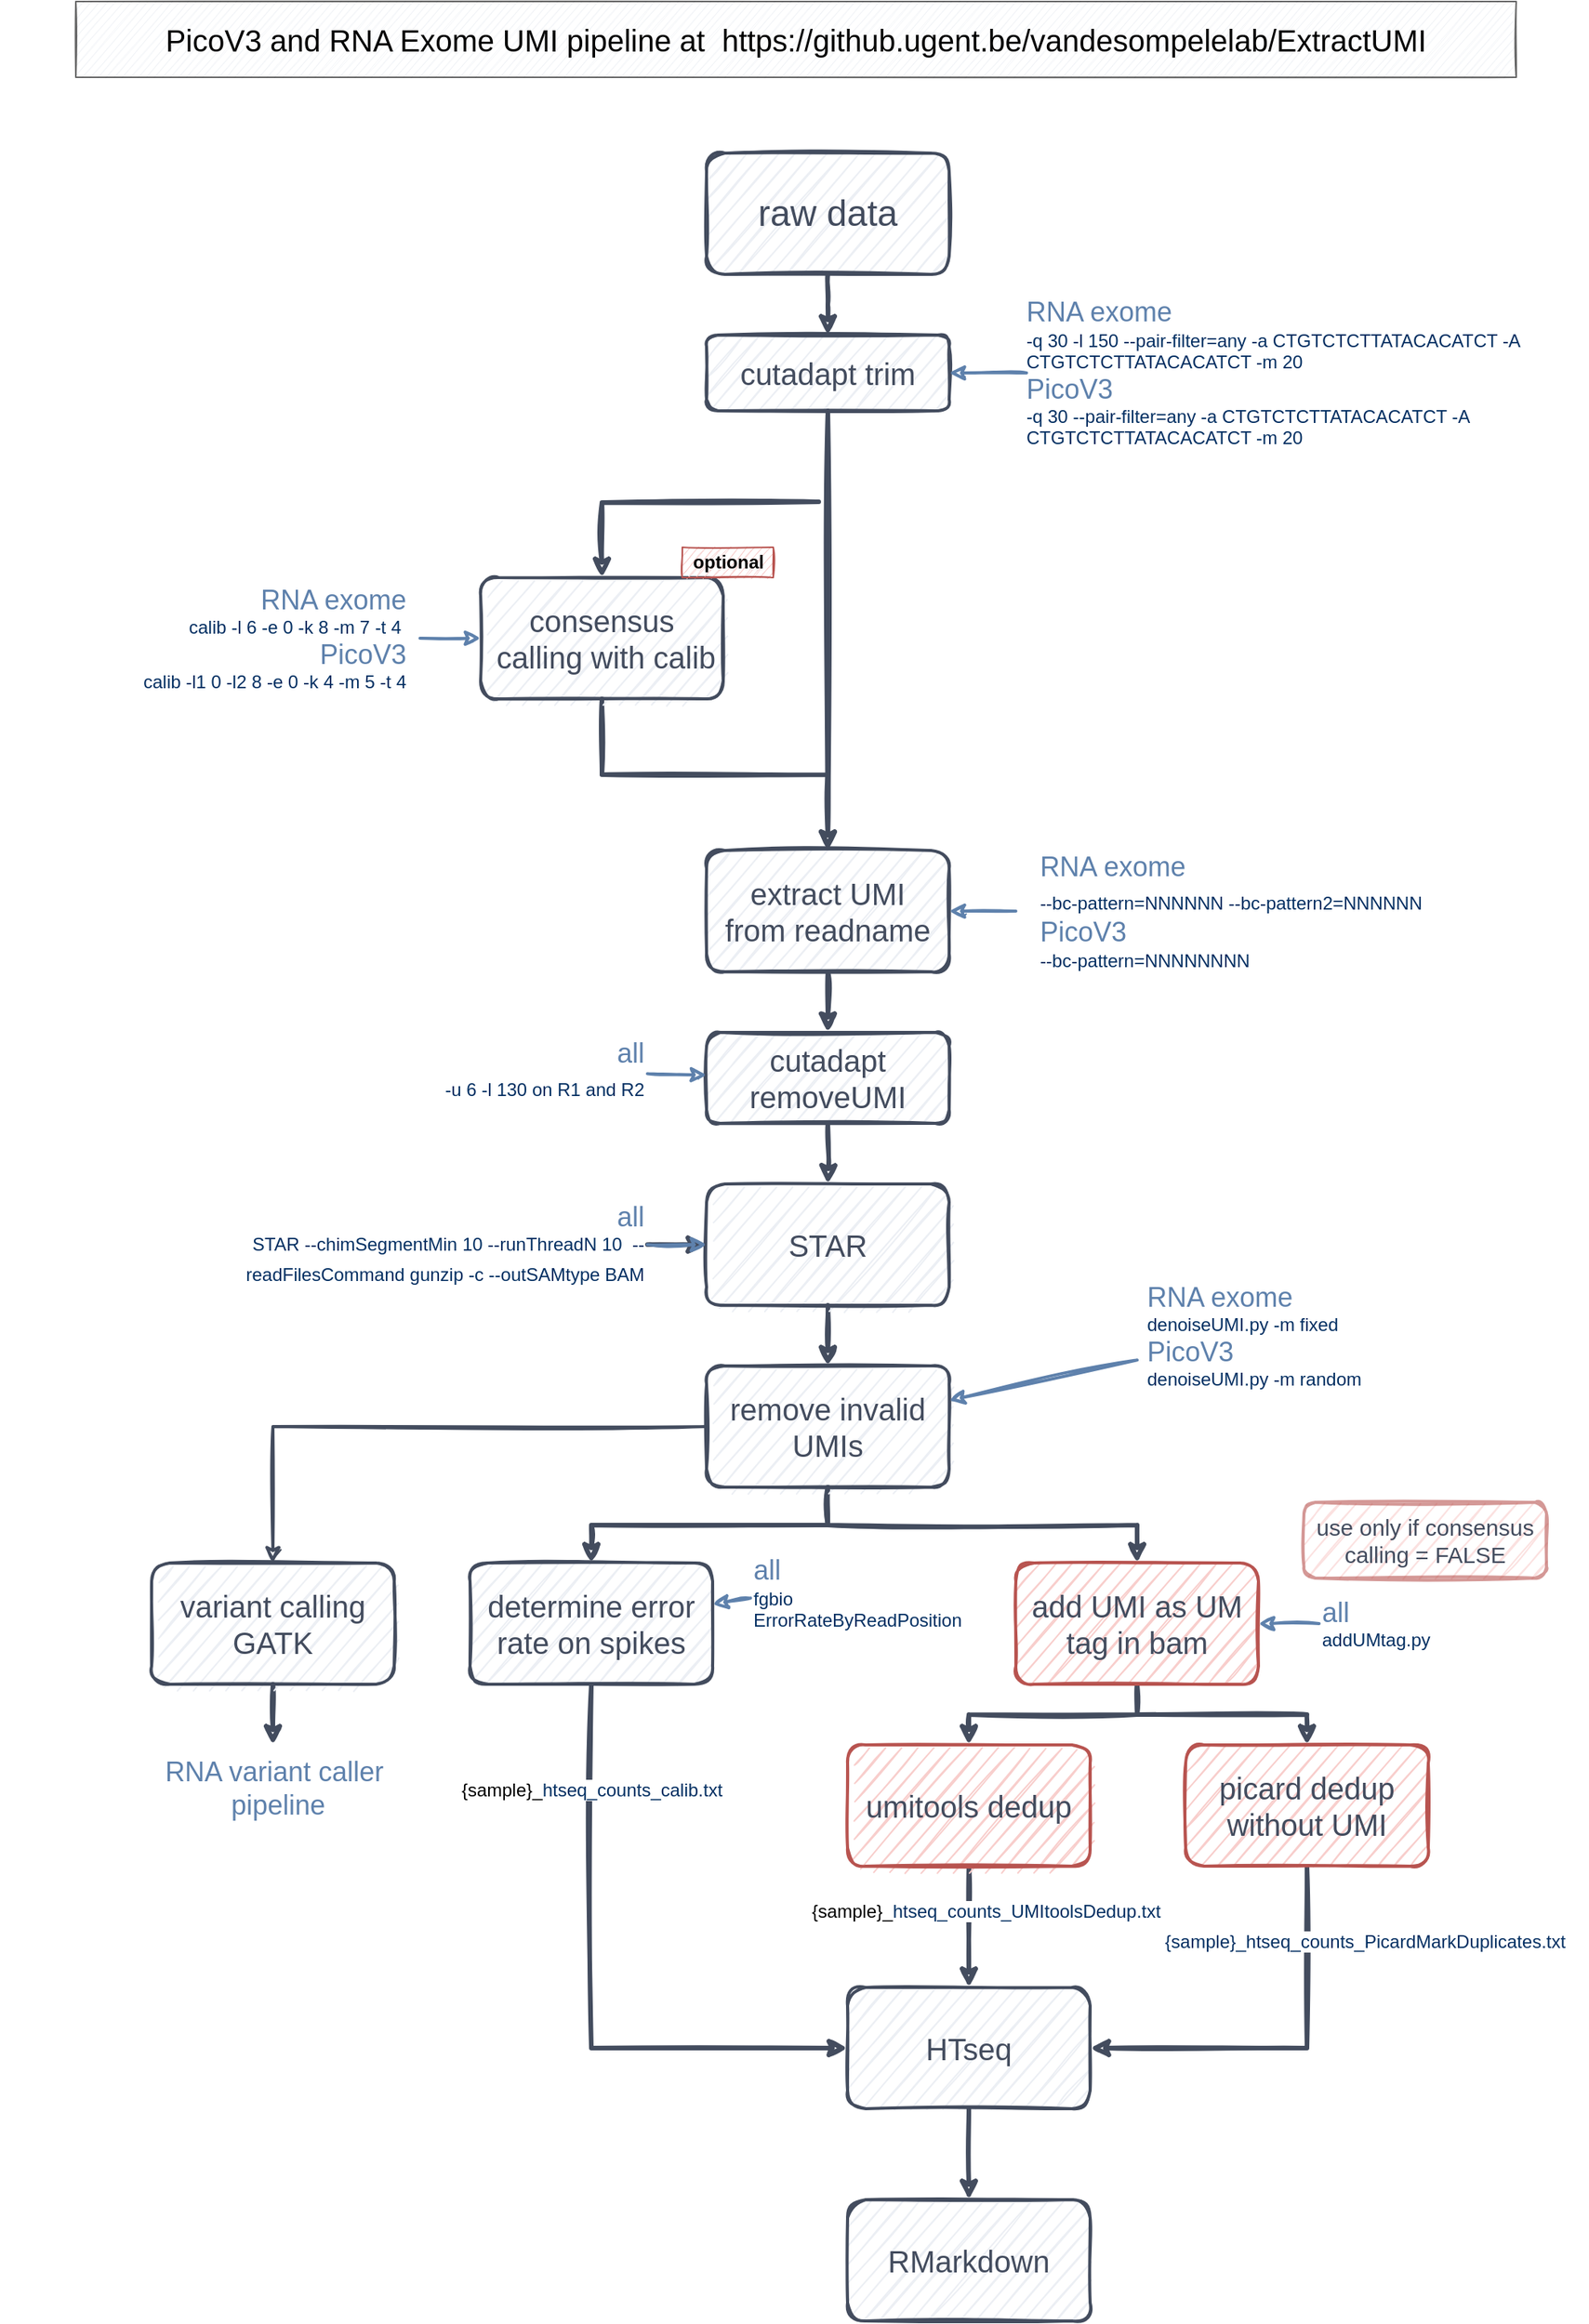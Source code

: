 <mxfile version="14.8.0" type="device"><diagram id="WmMhaTEQJ4f7P7iaBM19" name="Page-1"><mxGraphModel dx="2781" dy="2239" grid="1" gridSize="10" guides="1" tooltips="1" connect="1" arrows="1" fold="1" page="1" pageScale="1" pageWidth="827" pageHeight="1169" math="0" shadow="0"><root><mxCell id="0"/><mxCell id="1" parent="0"/><mxCell id="D7OcOTxcOcPab-SzomCK-5" value="" style="edgeStyle=orthogonalEdgeStyle;rounded=0;sketch=1;orthogonalLoop=1;jettySize=auto;html=1;strokeColor=#434C5E;strokeWidth=3;" parent="1" target="D7OcOTxcOcPab-SzomCK-4" edge="1"><mxGeometry relative="1" as="geometry"><mxPoint x="320" y="240" as="sourcePoint"/></mxGeometry></mxCell><mxCell id="D7OcOTxcOcPab-SzomCK-16" style="edgeStyle=orthogonalEdgeStyle;rounded=0;sketch=1;orthogonalLoop=1;jettySize=auto;html=1;entryX=0.5;entryY=0;entryDx=0;entryDy=0;strokeColor=#434C5E;strokeWidth=3;exitX=0.5;exitY=1;exitDx=0;exitDy=0;" parent="1" source="D7OcOTxcOcPab-SzomCK-24" target="D7OcOTxcOcPab-SzomCK-6" edge="1"><mxGeometry relative="1" as="geometry"><mxPoint x="326" y="170" as="sourcePoint"/></mxGeometry></mxCell><mxCell id="D7OcOTxcOcPab-SzomCK-1" value="&lt;font style=&quot;font-size: 24px&quot; color=&quot;#434C5E&quot;&gt;raw data&lt;/font&gt;" style="rounded=1;whiteSpace=wrap;html=1;strokeWidth=2;glass=0;shadow=0;sketch=1;fillColor=#eceff4;strokeColor=#434c5e;" parent="1" vertex="1"><mxGeometry x="246" y="10" width="160" height="80" as="geometry"/></mxCell><mxCell id="D7OcOTxcOcPab-SzomCK-7" value="" style="edgeStyle=orthogonalEdgeStyle;rounded=0;sketch=1;orthogonalLoop=1;jettySize=auto;html=1;strokeColor=#434C5E;strokeWidth=3;" parent="1" source="D7OcOTxcOcPab-SzomCK-4" target="D7OcOTxcOcPab-SzomCK-6" edge="1"><mxGeometry relative="1" as="geometry"/></mxCell><mxCell id="D7OcOTxcOcPab-SzomCK-4" value="&lt;font color=&quot;#434c5e&quot; style=&quot;font-size: 20px&quot;&gt;consensus&lt;br&gt;&amp;nbsp;calling&amp;nbsp;with calib&lt;/font&gt;" style="rounded=1;whiteSpace=wrap;html=1;strokeWidth=2;glass=0;shadow=0;sketch=1;fillColor=#eceff4;strokeColor=#434c5e;" parent="1" vertex="1"><mxGeometry x="97" y="290" width="160" height="80" as="geometry"/></mxCell><mxCell id="D7OcOTxcOcPab-SzomCK-9" value="" style="edgeStyle=orthogonalEdgeStyle;rounded=0;sketch=1;orthogonalLoop=1;jettySize=auto;html=1;strokeColor=#434C5E;strokeWidth=3;" parent="1" source="D7OcOTxcOcPab-SzomCK-6" target="D7OcOTxcOcPab-SzomCK-8" edge="1"><mxGeometry relative="1" as="geometry"/></mxCell><mxCell id="D7OcOTxcOcPab-SzomCK-6" value="&lt;font style=&quot;font-size: 20px&quot; color=&quot;#434C5E&quot;&gt;extract UMI&lt;br&gt;from readname&lt;br&gt;&lt;/font&gt;" style="rounded=1;whiteSpace=wrap;html=1;strokeWidth=2;glass=0;shadow=0;sketch=1;fillColor=#eceff4;strokeColor=#434c5e;" parent="1" vertex="1"><mxGeometry x="246" y="470" width="160" height="80" as="geometry"/></mxCell><mxCell id="D7OcOTxcOcPab-SzomCK-8" value="&lt;font style=&quot;font-size: 20px&quot; color=&quot;#434C5E&quot;&gt;cutadapt removeUMI&lt;br&gt;&lt;/font&gt;" style="rounded=1;whiteSpace=wrap;html=1;strokeWidth=2;glass=0;shadow=0;sketch=1;fillColor=#eceff4;strokeColor=#434c5e;" parent="1" vertex="1"><mxGeometry x="246" y="590" width="160" height="60" as="geometry"/></mxCell><mxCell id="D7OcOTxcOcPab-SzomCK-70" style="edgeStyle=orthogonalEdgeStyle;rounded=0;sketch=1;orthogonalLoop=1;jettySize=auto;html=1;entryX=0.5;entryY=0;entryDx=0;entryDy=0;strokeColor=#434C5E;strokeWidth=3;" parent="1" source="D7OcOTxcOcPab-SzomCK-10" target="D7OcOTxcOcPab-SzomCK-12" edge="1"><mxGeometry relative="1" as="geometry"/></mxCell><mxCell id="D7OcOTxcOcPab-SzomCK-10" value="&lt;font style=&quot;font-size: 20px&quot; color=&quot;#434C5E&quot;&gt;STAR&lt;br&gt;&lt;/font&gt;" style="rounded=1;whiteSpace=wrap;html=1;strokeWidth=2;glass=0;shadow=0;sketch=1;fillColor=#eceff4;strokeColor=#434c5e;" parent="1" vertex="1"><mxGeometry x="246" y="690" width="160" height="80" as="geometry"/></mxCell><mxCell id="D7OcOTxcOcPab-SzomCK-15" value="" style="edgeStyle=orthogonalEdgeStyle;rounded=0;sketch=1;orthogonalLoop=1;jettySize=auto;html=1;strokeColor=#434C5E;strokeWidth=3;" parent="1" source="D7OcOTxcOcPab-SzomCK-12" target="D7OcOTxcOcPab-SzomCK-14" edge="1"><mxGeometry relative="1" as="geometry"/></mxCell><mxCell id="D7OcOTxcOcPab-SzomCK-47" value="" style="edgeStyle=orthogonalEdgeStyle;rounded=0;sketch=1;orthogonalLoop=1;jettySize=auto;html=1;strokeColor=#434C5E;strokeWidth=3;exitX=0.5;exitY=1;exitDx=0;exitDy=0;" parent="1" source="D7OcOTxcOcPab-SzomCK-12" target="D7OcOTxcOcPab-SzomCK-46" edge="1"><mxGeometry relative="1" as="geometry"/></mxCell><mxCell id="D7OcOTxcOcPab-SzomCK-53" style="edgeStyle=orthogonalEdgeStyle;rounded=0;sketch=1;orthogonalLoop=1;jettySize=auto;html=1;entryX=0.5;entryY=0;entryDx=0;entryDy=0;strokeColor=#434C5E;strokeWidth=3;exitX=0.5;exitY=1;exitDx=0;exitDy=0;" parent="1" source="D7OcOTxcOcPab-SzomCK-46" target="D7OcOTxcOcPab-SzomCK-52" edge="1"><mxGeometry relative="1" as="geometry"/></mxCell><mxCell id="D7OcOTxcOcPab-SzomCK-68" style="edgeStyle=orthogonalEdgeStyle;rounded=0;sketch=1;orthogonalLoop=1;jettySize=auto;html=1;entryX=0.5;entryY=0;entryDx=0;entryDy=0;strokeColor=#434C5E;strokeWidth=2;" parent="1" source="D7OcOTxcOcPab-SzomCK-12" target="D7OcOTxcOcPab-SzomCK-67" edge="1"><mxGeometry relative="1" as="geometry"/></mxCell><mxCell id="D7OcOTxcOcPab-SzomCK-12" value="&lt;font style=&quot;font-size: 20px&quot; color=&quot;#434C5E&quot;&gt;remove invalid UMIs&lt;br&gt;&lt;/font&gt;" style="rounded=1;whiteSpace=wrap;html=1;strokeWidth=2;glass=0;shadow=0;sketch=1;fillColor=#eceff4;strokeColor=#434c5e;" parent="1" vertex="1"><mxGeometry x="246" y="810" width="160" height="80" as="geometry"/></mxCell><mxCell id="D7OcOTxcOcPab-SzomCK-58" style="edgeStyle=orthogonalEdgeStyle;rounded=0;sketch=1;orthogonalLoop=1;jettySize=auto;html=1;entryX=0;entryY=0.5;entryDx=0;entryDy=0;strokeColor=#434C5E;strokeWidth=3;exitX=0.5;exitY=1;exitDx=0;exitDy=0;" parent="1" source="D7OcOTxcOcPab-SzomCK-14" target="D7OcOTxcOcPab-SzomCK-54" edge="1"><mxGeometry relative="1" as="geometry"/></mxCell><mxCell id="D7OcOTxcOcPab-SzomCK-14" value="&lt;font style=&quot;font-size: 20px&quot; color=&quot;#434C5E&quot;&gt;determine error rate on spikes&lt;br&gt;&lt;/font&gt;" style="rounded=1;whiteSpace=wrap;html=1;strokeWidth=2;glass=0;shadow=0;sketch=1;fillColor=#eceff4;strokeColor=#434c5e;" parent="1" vertex="1"><mxGeometry x="90" y="940" width="160" height="80" as="geometry"/></mxCell><mxCell id="D7OcOTxcOcPab-SzomCK-36" style="endArrow=classic;html=1;strokeWidth=2;fillColor=#ECEFF4;strokeColor=#5E81AC;sketch=1;" parent="1" source="D7OcOTxcOcPab-SzomCK-22" target="D7OcOTxcOcPab-SzomCK-6" edge="1"><mxGeometry relative="1" as="geometry"/></mxCell><mxCell id="D7OcOTxcOcPab-SzomCK-22" value="&lt;div style=&quot;text-align: left&quot;&gt;&lt;span style=&quot;font-size: 18px ; color: rgb(94 , 129 , 172)&quot;&gt;RNA exome&lt;/span&gt;&lt;/div&gt;&lt;font style=&quot;font-size: 18px&quot; color=&quot;#5e81ac&quot;&gt;&lt;div style=&quot;text-align: left&quot;&gt;&lt;span style=&quot;color: rgb(3 , 47 , 98) ; font-family: , &amp;#34;consolas&amp;#34; , &amp;#34;liberation mono&amp;#34; , &amp;#34;menlo&amp;#34; , monospace ; font-size: 12px ; background-color: rgb(255 , 255 , 255)&quot;&gt;--bc-pattern=NNNNNN --bc-pattern2=NNNNNN &lt;/span&gt;&lt;br&gt;&lt;/div&gt;&lt;font style=&quot;font-size: 18px&quot;&gt;&lt;div style=&quot;text-align: left&quot;&gt;PicoV3&lt;/div&gt;&lt;/font&gt;&lt;span style=&quot;background-color: rgb(255 , 255 , 255)&quot;&gt;&lt;div style=&quot;text-align: left&quot;&gt;&lt;/div&gt;&lt;/span&gt;&lt;/font&gt;&lt;span style=&quot;color: rgb(3 , 47 , 98) ; font-family: , &amp;#34;consolas&amp;#34; , &amp;#34;liberation mono&amp;#34; , &amp;#34;menlo&amp;#34; , monospace ; background-color: rgb(255 , 255 , 255)&quot;&gt;&lt;div style=&quot;text-align: left&quot;&gt;--bc-pattern=NNNNNNNN&lt;/div&gt;&lt;/span&gt;" style="text;html=1;strokeColor=none;fillColor=none;align=right;verticalAlign=middle;whiteSpace=wrap;rounded=0;shadow=0;glass=0;sketch=1;" parent="1" vertex="1"><mxGeometry x="450" y="470" width="270" height="80" as="geometry"/></mxCell><mxCell id="D7OcOTxcOcPab-SzomCK-35" style="endArrow=classic;html=1;strokeWidth=2;fillColor=#ECEFF4;strokeColor=#5E81AC;sketch=1;" parent="1" source="D7OcOTxcOcPab-SzomCK-23" target="D7OcOTxcOcPab-SzomCK-8" edge="1"><mxGeometry relative="1" as="geometry"/></mxCell><mxCell id="D7OcOTxcOcPab-SzomCK-23" value="&lt;font color=&quot;#5e81ac&quot; size=&quot;4&quot;&gt;&lt;span&gt;all&lt;br&gt;&lt;/span&gt;&lt;/font&gt;&lt;span style=&quot;color: rgb(3 , 47 , 98) ; font-family: , &amp;#34;consolas&amp;#34; , &amp;#34;liberation mono&amp;#34; , &amp;#34;menlo&amp;#34; , monospace ; background-color: rgb(255 , 255 , 255)&quot;&gt;-u 6 -l 130 on R1 and R2&lt;/span&gt;&lt;font color=&quot;#5e81ac&quot; size=&quot;4&quot;&gt;&lt;span&gt;&lt;br&gt;&lt;/span&gt;&lt;/font&gt;" style="text;html=1;strokeColor=none;fillColor=none;align=right;verticalAlign=middle;whiteSpace=wrap;rounded=0;shadow=0;glass=0;sketch=1;" parent="1" vertex="1"><mxGeometry x="17" y="590" width="190" height="50" as="geometry"/></mxCell><mxCell id="D7OcOTxcOcPab-SzomCK-24" value="&lt;font style=&quot;font-size: 20px&quot; color=&quot;#434C5E&quot;&gt;cutadapt trim&lt;br&gt;&lt;/font&gt;" style="rounded=1;whiteSpace=wrap;html=1;strokeWidth=2;glass=0;shadow=0;sketch=1;fillColor=#eceff4;strokeColor=#434c5e;" parent="1" vertex="1"><mxGeometry x="246" y="130" width="160" height="50" as="geometry"/></mxCell><mxCell id="D7OcOTxcOcPab-SzomCK-34" style="endArrow=classic;html=1;strokeWidth=2;fillColor=#ECEFF4;strokeColor=#5E81AC;sketch=1;" parent="1" source="D7OcOTxcOcPab-SzomCK-30" target="D7OcOTxcOcPab-SzomCK-24" edge="1"><mxGeometry relative="1" as="geometry"/></mxCell><mxCell id="D7OcOTxcOcPab-SzomCK-30" value="&lt;div&gt;&lt;div style=&quot;text-align: left&quot;&gt;&lt;span style=&quot;color: rgb(94 , 129 , 172) ; font-size: 18px&quot;&gt;RNA exome&lt;/span&gt;&lt;/div&gt;&lt;/div&gt;&lt;span style=&quot;color: rgb(3 , 47 , 98) ; font-family: , &amp;#34;consolas&amp;#34; , &amp;#34;liberation mono&amp;#34; , &amp;#34;menlo&amp;#34; , monospace ; background-color: rgb(255 , 255 , 255)&quot;&gt;&lt;div style=&quot;text-align: left&quot;&gt;-q 30 -l 150 --pair-filter=any -a CTGTCTCTTATACACATCT -A CTGTCTCTTATACACATCT -m 20&lt;/div&gt;&lt;/span&gt;&lt;font style=&quot;font-size: 18px&quot; color=&quot;#5e81ac&quot;&gt;&lt;font style=&quot;font-size: 18px&quot;&gt;&lt;div style=&quot;text-align: left&quot;&gt;PicoV3&lt;/div&gt;&lt;/font&gt;&lt;span style=&quot;background-color: rgb(255 , 255 , 255)&quot;&gt;&lt;div&gt;&lt;/div&gt;&lt;/span&gt;&lt;/font&gt;&lt;span style=&quot;color: rgb(3 , 47 , 98) ; font-family: , &amp;#34;consolas&amp;#34; , &amp;#34;liberation mono&amp;#34; , &amp;#34;menlo&amp;#34; , monospace ; background-color: rgb(255 , 255 , 255)&quot;&gt;&lt;div&gt;&lt;div style=&quot;text-align: left&quot;&gt;-q 30 --pair-filter=any -a CTGTCTCTTATACACATCT -A CTGTCTCTTATACACATCT -m 20&lt;/div&gt;&lt;/div&gt;&lt;/span&gt;" style="text;html=1;strokeColor=none;fillColor=none;align=right;verticalAlign=middle;whiteSpace=wrap;rounded=0;shadow=0;glass=0;sketch=1;" parent="1" vertex="1"><mxGeometry x="457" y="115" width="370" height="80" as="geometry"/></mxCell><mxCell id="D7OcOTxcOcPab-SzomCK-33" style="edgeStyle=orthogonalEdgeStyle;rounded=0;sketch=1;orthogonalLoop=1;jettySize=auto;html=1;entryX=0;entryY=0.5;entryDx=0;entryDy=0;strokeColor=#434C5E;strokeWidth=3;" parent="1" source="D7OcOTxcOcPab-SzomCK-31" target="D7OcOTxcOcPab-SzomCK-10" edge="1"><mxGeometry relative="1" as="geometry"/></mxCell><mxCell id="D7OcOTxcOcPab-SzomCK-45" value="" style="endArrow=classic;html=1;strokeWidth=2;fillColor=#ECEFF4;strokeColor=#5E81AC;sketch=1;" parent="1" source="D7OcOTxcOcPab-SzomCK-31" target="D7OcOTxcOcPab-SzomCK-10" edge="1"><mxGeometry relative="1" as="geometry"/></mxCell><mxCell id="D7OcOTxcOcPab-SzomCK-31" value="&lt;div&gt;&lt;font color=&quot;#5e81ac&quot; size=&quot;4&quot;&gt;&lt;span&gt;all&lt;/span&gt;&lt;/font&gt;&lt;/div&gt;&lt;div&gt;&lt;span style=&quot;color: rgb(3 , 47 , 98) ; font-family: , &amp;#34;consolas&amp;#34; , &amp;#34;liberation mono&amp;#34; , &amp;#34;menlo&amp;#34; , monospace ; background-color: rgb(255 , 255 , 255)&quot;&gt;STAR --chimSegmentMin 10 --runThreadN 10 &amp;nbsp;--readFilesCommand gunzip -c --outSAMtype BAM&lt;/span&gt;&lt;font color=&quot;#5e81ac&quot; size=&quot;4&quot;&gt;&lt;span&gt;&lt;br&gt;&lt;/span&gt;&lt;/font&gt;&lt;/div&gt;" style="text;html=1;strokeColor=none;fillColor=none;align=right;verticalAlign=middle;whiteSpace=wrap;rounded=0;shadow=0;glass=0;sketch=1;" parent="1" vertex="1"><mxGeometry x="-133" y="690" width="340" height="80" as="geometry"/></mxCell><mxCell id="D7OcOTxcOcPab-SzomCK-40" style="endArrow=classic;html=1;strokeWidth=2;fillColor=#ECEFF4;strokeColor=#5E81AC;sketch=1;" parent="1" source="D7OcOTxcOcPab-SzomCK-39" target="D7OcOTxcOcPab-SzomCK-12" edge="1"><mxGeometry relative="1" as="geometry"/></mxCell><mxCell id="D7OcOTxcOcPab-SzomCK-39" value="&lt;div&gt;&lt;div style=&quot;text-align: left&quot;&gt;&lt;span style=&quot;color: rgb(94 , 129 , 172) ; font-size: 18px&quot;&gt;RNA exome&lt;/span&gt;&lt;/div&gt;&lt;/div&gt;&lt;span style=&quot;color: rgb(3 , 47 , 98) ; font-family: , &amp;#34;consolas&amp;#34; , &amp;#34;liberation mono&amp;#34; , &amp;#34;menlo&amp;#34; , monospace ; background-color: rgb(255 , 255 , 255)&quot;&gt;&lt;div style=&quot;text-align: left&quot;&gt;denoiseUMI.py -m fixed&lt;/div&gt;&lt;/span&gt;&lt;font style=&quot;font-size: 18px&quot; color=&quot;#5e81ac&quot;&gt;&lt;font style=&quot;font-size: 18px&quot;&gt;&lt;div style=&quot;text-align: left&quot;&gt;PicoV3&lt;/div&gt;&lt;/font&gt;&lt;span style=&quot;background-color: rgb(255 , 255 , 255)&quot;&gt;&lt;div&gt;&lt;/div&gt;&lt;/span&gt;&lt;/font&gt;&lt;span style=&quot;color: rgb(3 , 47 , 98) ; font-family: , &amp;#34;consolas&amp;#34; , &amp;#34;liberation mono&amp;#34; , &amp;#34;menlo&amp;#34; , monospace ; background-color: rgb(255 , 255 , 255)&quot;&gt;&lt;div&gt;&lt;div style=&quot;text-align: left&quot;&gt;denoiseUMI.py -m random&lt;/div&gt;&lt;/div&gt;&lt;/span&gt;" style="text;html=1;strokeColor=none;fillColor=none;align=right;verticalAlign=middle;whiteSpace=wrap;rounded=0;shadow=0;glass=0;sketch=1;" parent="1" vertex="1"><mxGeometry x="530" y="750" width="150" height="80" as="geometry"/></mxCell><mxCell id="D7OcOTxcOcPab-SzomCK-42" style="endArrow=classic;html=1;strokeWidth=2;fillColor=#ECEFF4;strokeColor=#5E81AC;sketch=1;" parent="1" target="D7OcOTxcOcPab-SzomCK-4" edge="1"><mxGeometry relative="1" as="geometry"><mxPoint x="57" y="330" as="sourcePoint"/></mxGeometry></mxCell><mxCell id="D7OcOTxcOcPab-SzomCK-41" value="&lt;div&gt;&lt;span style=&quot;font-size: 18px ; color: rgb(94 , 129 , 172)&quot;&gt;RNA exome&lt;/span&gt;&lt;/div&gt;&lt;font&gt;&lt;div&gt;&lt;span style=&quot;background-color: rgb(255 , 255 , 255)&quot;&gt;&lt;font color=&quot;#032f62&quot;&gt;calib&amp;nbsp;&lt;span&gt;-l 6 -e 0 -k 8 -m 7 -t 4&lt;/span&gt;&amp;nbsp;&lt;/font&gt;&lt;/span&gt;&lt;br&gt;&lt;/div&gt;&lt;font style=&quot;color: rgb(94 , 129 , 172) ; font-size: 18px&quot;&gt;&lt;div&gt;PicoV3&lt;/div&gt;&lt;/font&gt;&lt;span style=&quot;color: rgb(94 , 129 , 172) ; font-size: 18px ; background-color: rgb(255 , 255 , 255)&quot;&gt;&lt;div&gt;&lt;/div&gt;&lt;/span&gt;&lt;/font&gt;&lt;span style=&quot;color: rgb(3 , 47 , 98) ; font-family: , &amp;#34;consolas&amp;#34; , &amp;#34;liberation mono&amp;#34; , &amp;#34;menlo&amp;#34; , monospace ; background-color: rgb(255 , 255 , 255)&quot;&gt;&lt;div&gt;calib -l1 0 -l2 8 -e 0 -k 4 -m 5 -t 4&lt;/div&gt;&lt;/span&gt;" style="text;html=1;strokeColor=none;fillColor=none;align=right;verticalAlign=middle;whiteSpace=wrap;rounded=0;shadow=0;glass=0;sketch=1;" parent="1" vertex="1"><mxGeometry x="-220" y="290" width="270" height="80" as="geometry"/></mxCell><mxCell id="D7OcOTxcOcPab-SzomCK-44" style="endArrow=classic;html=1;strokeWidth=2;fillColor=#ECEFF4;strokeColor=#5E81AC;sketch=1;" parent="1" source="D7OcOTxcOcPab-SzomCK-43" target="D7OcOTxcOcPab-SzomCK-14" edge="1"><mxGeometry relative="1" as="geometry"/></mxCell><mxCell id="D7OcOTxcOcPab-SzomCK-43" value="&lt;div&gt;&lt;font color=&quot;#5e81ac&quot; size=&quot;4&quot;&gt;&lt;span&gt;all&lt;/span&gt;&lt;/font&gt;&lt;/div&gt;&lt;div&gt;&lt;div&gt;&lt;span style=&quot;color: rgb(3 , 47 , 98) ; background-color: rgb(255 , 255 , 255)&quot;&gt;fgbio&amp;nbsp;&lt;/span&gt;&lt;span style=&quot;color: rgb(3 , 47 , 98) ; font-family: , &amp;#34;consolas&amp;#34; , &amp;#34;liberation mono&amp;#34; , &amp;#34;menlo&amp;#34; , monospace ; background-color: rgb(255 , 255 , 255)&quot;&gt; ErrorRateByReadPosition&lt;/span&gt;&lt;/div&gt;&lt;/div&gt;" style="text;html=1;strokeColor=none;fillColor=none;align=left;verticalAlign=middle;whiteSpace=wrap;rounded=0;shadow=0;glass=0;sketch=1;" parent="1" vertex="1"><mxGeometry x="275" y="920" width="40" height="80" as="geometry"/></mxCell><mxCell id="D7OcOTxcOcPab-SzomCK-49" value="" style="edgeStyle=orthogonalEdgeStyle;rounded=0;sketch=1;orthogonalLoop=1;jettySize=auto;html=1;strokeColor=#434C5E;strokeWidth=3;" parent="1" source="D7OcOTxcOcPab-SzomCK-46" target="D7OcOTxcOcPab-SzomCK-48" edge="1"><mxGeometry relative="1" as="geometry"/></mxCell><mxCell id="D7OcOTxcOcPab-SzomCK-46" value="&lt;font style=&quot;font-size: 20px&quot; color=&quot;#434C5E&quot;&gt;add UMI as UM tag in bam&lt;br&gt;&lt;/font&gt;" style="rounded=1;whiteSpace=wrap;html=1;strokeWidth=2;glass=0;shadow=0;sketch=1;fillColor=#f8cecc;strokeColor=#b85450;" parent="1" vertex="1"><mxGeometry x="450" y="940" width="160" height="80" as="geometry"/></mxCell><mxCell id="D7OcOTxcOcPab-SzomCK-55" value="" style="edgeStyle=orthogonalEdgeStyle;rounded=0;sketch=1;orthogonalLoop=1;jettySize=auto;html=1;strokeColor=#434C5E;strokeWidth=3;" parent="1" source="D7OcOTxcOcPab-SzomCK-48" target="D7OcOTxcOcPab-SzomCK-54" edge="1"><mxGeometry relative="1" as="geometry"/></mxCell><mxCell id="D7OcOTxcOcPab-SzomCK-48" value="&lt;font style=&quot;font-size: 20px&quot; color=&quot;#434C5E&quot;&gt;umitools dedup&lt;br&gt;&lt;/font&gt;" style="rounded=1;whiteSpace=wrap;html=1;strokeWidth=2;glass=0;shadow=0;sketch=1;fillColor=#f8cecc;strokeColor=#b85450;" parent="1" vertex="1"><mxGeometry x="339" y="1060" width="160" height="80" as="geometry"/></mxCell><mxCell id="D7OcOTxcOcPab-SzomCK-56" style="edgeStyle=orthogonalEdgeStyle;rounded=0;sketch=1;orthogonalLoop=1;jettySize=auto;html=1;entryX=1;entryY=0.5;entryDx=0;entryDy=0;strokeColor=#434C5E;strokeWidth=3;exitX=0.5;exitY=1;exitDx=0;exitDy=0;" parent="1" source="D7OcOTxcOcPab-SzomCK-52" target="D7OcOTxcOcPab-SzomCK-54" edge="1"><mxGeometry relative="1" as="geometry"/></mxCell><mxCell id="D7OcOTxcOcPab-SzomCK-52" value="&lt;font style=&quot;font-size: 20px&quot; color=&quot;#434C5E&quot;&gt;picard dedup &lt;br&gt;without UMI&lt;br&gt;&lt;/font&gt;" style="rounded=1;whiteSpace=wrap;html=1;strokeWidth=2;glass=0;shadow=0;sketch=1;fillColor=#f8cecc;strokeColor=#b85450;" parent="1" vertex="1"><mxGeometry x="562" y="1060" width="160" height="80" as="geometry"/></mxCell><mxCell id="D7OcOTxcOcPab-SzomCK-63" value="" style="edgeStyle=orthogonalEdgeStyle;rounded=0;sketch=1;orthogonalLoop=1;jettySize=auto;html=1;strokeColor=#434C5E;strokeWidth=3;" parent="1" source="D7OcOTxcOcPab-SzomCK-54" target="D7OcOTxcOcPab-SzomCK-62" edge="1"><mxGeometry relative="1" as="geometry"/></mxCell><mxCell id="D7OcOTxcOcPab-SzomCK-54" value="&lt;font style=&quot;font-size: 20px&quot; color=&quot;#434C5E&quot;&gt;HTseq&lt;br&gt;&lt;/font&gt;" style="rounded=1;whiteSpace=wrap;html=1;strokeWidth=2;glass=0;shadow=0;sketch=1;fillColor=#eceff4;strokeColor=#434c5e;" parent="1" vertex="1"><mxGeometry x="339" y="1220" width="160" height="80" as="geometry"/></mxCell><mxCell id="D7OcOTxcOcPab-SzomCK-59" value="&lt;span style=&quot;color: rgb(3 , 47 , 98) ; font-family: , &amp;#34;consolas&amp;#34; , &amp;#34;liberation mono&amp;#34; , &amp;#34;menlo&amp;#34; , monospace ; background-color: rgb(255 , 255 , 255)&quot;&gt;{sample}_&lt;/span&gt;&lt;span style=&quot;color: rgb(3 , 47 , 98) ; font-family: , &amp;#34;consolas&amp;#34; , &amp;#34;liberation mono&amp;#34; , &amp;#34;menlo&amp;#34; , monospace ; background-color: rgb(255 , 255 , 255)&quot;&gt;htseq_counts_PicardMarkDuplicates.txt&lt;/span&gt;" style="text;html=1;align=center;verticalAlign=middle;resizable=0;points=[];autosize=1;strokeColor=none;" parent="1" vertex="1"><mxGeometry x="540" y="1180" width="280" height="20" as="geometry"/></mxCell><mxCell id="D7OcOTxcOcPab-SzomCK-60" value="{sample}_&lt;span style=&quot;color: rgb(3 , 47 , 98) ; font-family: , &amp;#34;consolas&amp;#34; , &amp;#34;liberation mono&amp;#34; , &amp;#34;menlo&amp;#34; , monospace ; background-color: rgb(255 , 255 , 255)&quot;&gt;htseq_counts_UMItoolsDedup.txt&lt;/span&gt;" style="text;html=1;align=center;verticalAlign=middle;resizable=0;points=[];autosize=1;strokeColor=none;" parent="1" vertex="1"><mxGeometry x="305" y="1160" width="250" height="20" as="geometry"/></mxCell><mxCell id="D7OcOTxcOcPab-SzomCK-61" value="&lt;font color=&quot;#434C5E&quot;&gt;&lt;font style=&quot;font-size: 15px&quot;&gt;use only if consensus calling = FALSE&lt;/font&gt;&lt;br&gt;&lt;/font&gt;" style="rounded=1;whiteSpace=wrap;html=1;strokeWidth=2;glass=0;shadow=0;sketch=1;fillColor=#f8cecc;strokeColor=#b85450;opacity=60;" parent="1" vertex="1"><mxGeometry x="640" y="900" width="160" height="50" as="geometry"/></mxCell><mxCell id="D7OcOTxcOcPab-SzomCK-62" value="&lt;font style=&quot;font-size: 20px&quot; color=&quot;#434C5E&quot;&gt;RMarkdown&lt;br&gt;&lt;/font&gt;" style="rounded=1;whiteSpace=wrap;html=1;strokeWidth=2;glass=0;shadow=0;sketch=1;fillColor=#eceff4;strokeColor=#434c5e;" parent="1" vertex="1"><mxGeometry x="339" y="1360" width="160" height="80" as="geometry"/></mxCell><mxCell id="D7OcOTxcOcPab-SzomCK-65" value="{sample}_&lt;span style=&quot;color: rgb(3 , 47 , 98) ; font-family: , &amp;#34;consolas&amp;#34; , &amp;#34;liberation mono&amp;#34; , &amp;#34;menlo&amp;#34; , monospace ; background-color: rgb(255 , 255 , 255)&quot;&gt;htseq_counts_calib.txt&lt;/span&gt;" style="text;html=1;align=center;verticalAlign=middle;resizable=0;points=[];autosize=1;strokeColor=none;" parent="1" vertex="1"><mxGeometry x="75" y="1080" width="190" height="20" as="geometry"/></mxCell><mxCell id="D7OcOTxcOcPab-SzomCK-73" style="edgeStyle=orthogonalEdgeStyle;rounded=0;sketch=1;orthogonalLoop=1;jettySize=auto;html=1;strokeColor=#434C5E;strokeWidth=3;" parent="1" source="D7OcOTxcOcPab-SzomCK-67" target="D7OcOTxcOcPab-SzomCK-72" edge="1"><mxGeometry relative="1" as="geometry"/></mxCell><mxCell id="D7OcOTxcOcPab-SzomCK-67" value="&lt;font style=&quot;font-size: 20px&quot; color=&quot;#434C5E&quot;&gt;variant calling&lt;br&gt;GATK&lt;br&gt;&lt;/font&gt;" style="rounded=1;whiteSpace=wrap;html=1;strokeWidth=2;glass=0;shadow=0;sketch=1;fillColor=#eceff4;strokeColor=#434c5e;" parent="1" vertex="1"><mxGeometry x="-120" y="940" width="160" height="80" as="geometry"/></mxCell><mxCell id="D7OcOTxcOcPab-SzomCK-72" value="&lt;div style=&quot;text-align: center&quot;&gt;&lt;font color=&quot;#5e81ac&quot; size=&quot;4&quot;&gt;&lt;span&gt;RNA variant caller&amp;nbsp;&lt;/span&gt;&lt;/font&gt;&lt;/div&gt;&lt;div style=&quot;text-align: center&quot;&gt;&lt;font color=&quot;#5e81ac&quot; size=&quot;4&quot;&gt;&lt;span&gt;pipeline&lt;/span&gt;&lt;/font&gt;&lt;/div&gt;&lt;div&gt;&lt;font color=&quot;#5e81ac&quot; size=&quot;4&quot;&gt;&lt;span&gt;&lt;br&gt;&lt;/span&gt;&lt;/font&gt;&lt;/div&gt;" style="text;html=1;strokeColor=none;fillColor=none;align=right;verticalAlign=middle;whiteSpace=wrap;rounded=0;shadow=0;glass=0;sketch=1;" parent="1" vertex="1"><mxGeometry x="-120" y="1060" width="160" height="80" as="geometry"/></mxCell><mxCell id="D7OcOTxcOcPab-SzomCK-75" value="optional" style="text;html=1;align=center;verticalAlign=middle;resizable=0;points=[];autosize=1;strokeColor=#b85450;fontStyle=1;fillColor=#f8cecc;sketch=1;" parent="1" vertex="1"><mxGeometry x="230" y="270" width="60" height="20" as="geometry"/></mxCell><mxCell id="D7OcOTxcOcPab-SzomCK-77" style="endArrow=classic;html=1;strokeWidth=2;fillColor=#ECEFF4;strokeColor=#5E81AC;sketch=1;" parent="1" source="D7OcOTxcOcPab-SzomCK-76" target="D7OcOTxcOcPab-SzomCK-46" edge="1"><mxGeometry relative="1" as="geometry"/></mxCell><mxCell id="D7OcOTxcOcPab-SzomCK-76" value="&lt;div&gt;&lt;font color=&quot;#5e81ac&quot; size=&quot;4&quot;&gt;&lt;span&gt;all&lt;/span&gt;&lt;/font&gt;&lt;/div&gt;&lt;div&gt;&lt;font color=&quot;#032f62&quot;&gt;&lt;span style=&quot;background-color: rgb(255 , 255 , 255)&quot;&gt;addUMtag.py&lt;/span&gt;&lt;/font&gt;&lt;/div&gt;" style="text;html=1;strokeColor=none;fillColor=none;align=left;verticalAlign=middle;whiteSpace=wrap;rounded=0;shadow=0;glass=0;sketch=1;" parent="1" vertex="1"><mxGeometry x="650" y="940" width="40" height="80" as="geometry"/></mxCell><mxCell id="D7OcOTxcOcPab-SzomCK-79" value="&lt;font style=&quot;font-size: 20px&quot;&gt;PicoV3 and RNA Exome UMI pipeline at &amp;nbsp;https://github.ugent.be/vandesompelelab/ExtractUMI&lt;/font&gt;" style="rounded=0;whiteSpace=wrap;html=1;shadow=0;glass=0;sketch=1;gradientColor=none;opacity=60;fillStyle=auto;fillColor=#ECEFF4;" parent="1" vertex="1"><mxGeometry x="-170" y="-90" width="950" height="50" as="geometry"/></mxCell><mxCell id="9GmF22tl1luLsxSZ4uSU-2" style="edgeStyle=orthogonalEdgeStyle;rounded=0;sketch=1;orthogonalLoop=1;jettySize=auto;html=1;strokeColor=#434C5E;strokeWidth=3;exitX=0.5;exitY=1;exitDx=0;exitDy=0;" edge="1" parent="1" source="D7OcOTxcOcPab-SzomCK-1"><mxGeometry relative="1" as="geometry"><mxPoint x="336" y="190" as="sourcePoint"/><mxPoint x="326" y="130" as="targetPoint"/></mxGeometry></mxCell><mxCell id="9GmF22tl1luLsxSZ4uSU-4" value="" style="edgeStyle=orthogonalEdgeStyle;rounded=0;sketch=1;orthogonalLoop=1;jettySize=auto;html=1;strokeColor=#434C5E;strokeWidth=3;entryX=0.5;entryY=0;entryDx=0;entryDy=0;" edge="1" parent="1" target="D7OcOTxcOcPab-SzomCK-10"><mxGeometry relative="1" as="geometry"><mxPoint x="326" y="650" as="sourcePoint"/><mxPoint x="580" y="680" as="targetPoint"/></mxGeometry></mxCell></root></mxGraphModel></diagram></mxfile>
